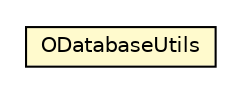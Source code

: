 #!/usr/local/bin/dot
#
# Class diagram 
# Generated by UMLGraph version R5_6-24-gf6e263 (http://www.umlgraph.org/)
#

digraph G {
	edge [fontname="Helvetica",fontsize=10,labelfontname="Helvetica",labelfontsize=10];
	node [fontname="Helvetica",fontsize=10,shape=plaintext];
	nodesep=0.25;
	ranksep=0.5;
	// com.orientechnologies.orient.stresstest.ODatabaseUtils
	c1401723 [label=<<table title="com.orientechnologies.orient.stresstest.ODatabaseUtils" border="0" cellborder="1" cellspacing="0" cellpadding="2" port="p" bgcolor="lemonChiffon" href="./ODatabaseUtils.html">
		<tr><td><table border="0" cellspacing="0" cellpadding="1">
<tr><td align="center" balign="center"> ODatabaseUtils </td></tr>
		</table></td></tr>
		</table>>, URL="./ODatabaseUtils.html", fontname="Helvetica", fontcolor="black", fontsize=10.0];
}

